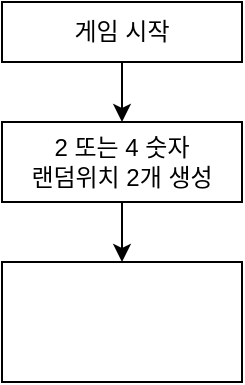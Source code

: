 <mxfile version="20.6.2" type="github">
  <diagram id="zML4q7B2FFyrVfHZDL33" name="페이지-1">
    <mxGraphModel dx="1038" dy="571" grid="1" gridSize="10" guides="1" tooltips="1" connect="1" arrows="1" fold="1" page="1" pageScale="1" pageWidth="827" pageHeight="1169" math="0" shadow="0">
      <root>
        <mxCell id="0" />
        <mxCell id="1" parent="0" />
        <mxCell id="dCzE_VP4LFdifVq9EV1c-3" value="" style="edgeStyle=orthogonalEdgeStyle;rounded=0;orthogonalLoop=1;jettySize=auto;html=1;" edge="1" parent="1" source="dCzE_VP4LFdifVq9EV1c-1" target="dCzE_VP4LFdifVq9EV1c-2">
          <mxGeometry relative="1" as="geometry" />
        </mxCell>
        <mxCell id="dCzE_VP4LFdifVq9EV1c-1" value="게임 시작" style="rounded=0;whiteSpace=wrap;html=1;" vertex="1" parent="1">
          <mxGeometry x="310" y="80" width="120" height="30" as="geometry" />
        </mxCell>
        <mxCell id="dCzE_VP4LFdifVq9EV1c-5" value="" style="edgeStyle=orthogonalEdgeStyle;rounded=0;orthogonalLoop=1;jettySize=auto;html=1;" edge="1" parent="1" source="dCzE_VP4LFdifVq9EV1c-2" target="dCzE_VP4LFdifVq9EV1c-6">
          <mxGeometry relative="1" as="geometry">
            <mxPoint x="370" y="240" as="targetPoint" />
          </mxGeometry>
        </mxCell>
        <mxCell id="dCzE_VP4LFdifVq9EV1c-2" value="2 또는 4 숫자 &lt;br&gt;랜덤위치 2개 생성" style="whiteSpace=wrap;html=1;rounded=0;" vertex="1" parent="1">
          <mxGeometry x="310" y="140" width="120" height="40" as="geometry" />
        </mxCell>
        <mxCell id="dCzE_VP4LFdifVq9EV1c-6" value="" style="rounded=0;whiteSpace=wrap;html=1;" vertex="1" parent="1">
          <mxGeometry x="310" y="210" width="120" height="60" as="geometry" />
        </mxCell>
      </root>
    </mxGraphModel>
  </diagram>
</mxfile>
